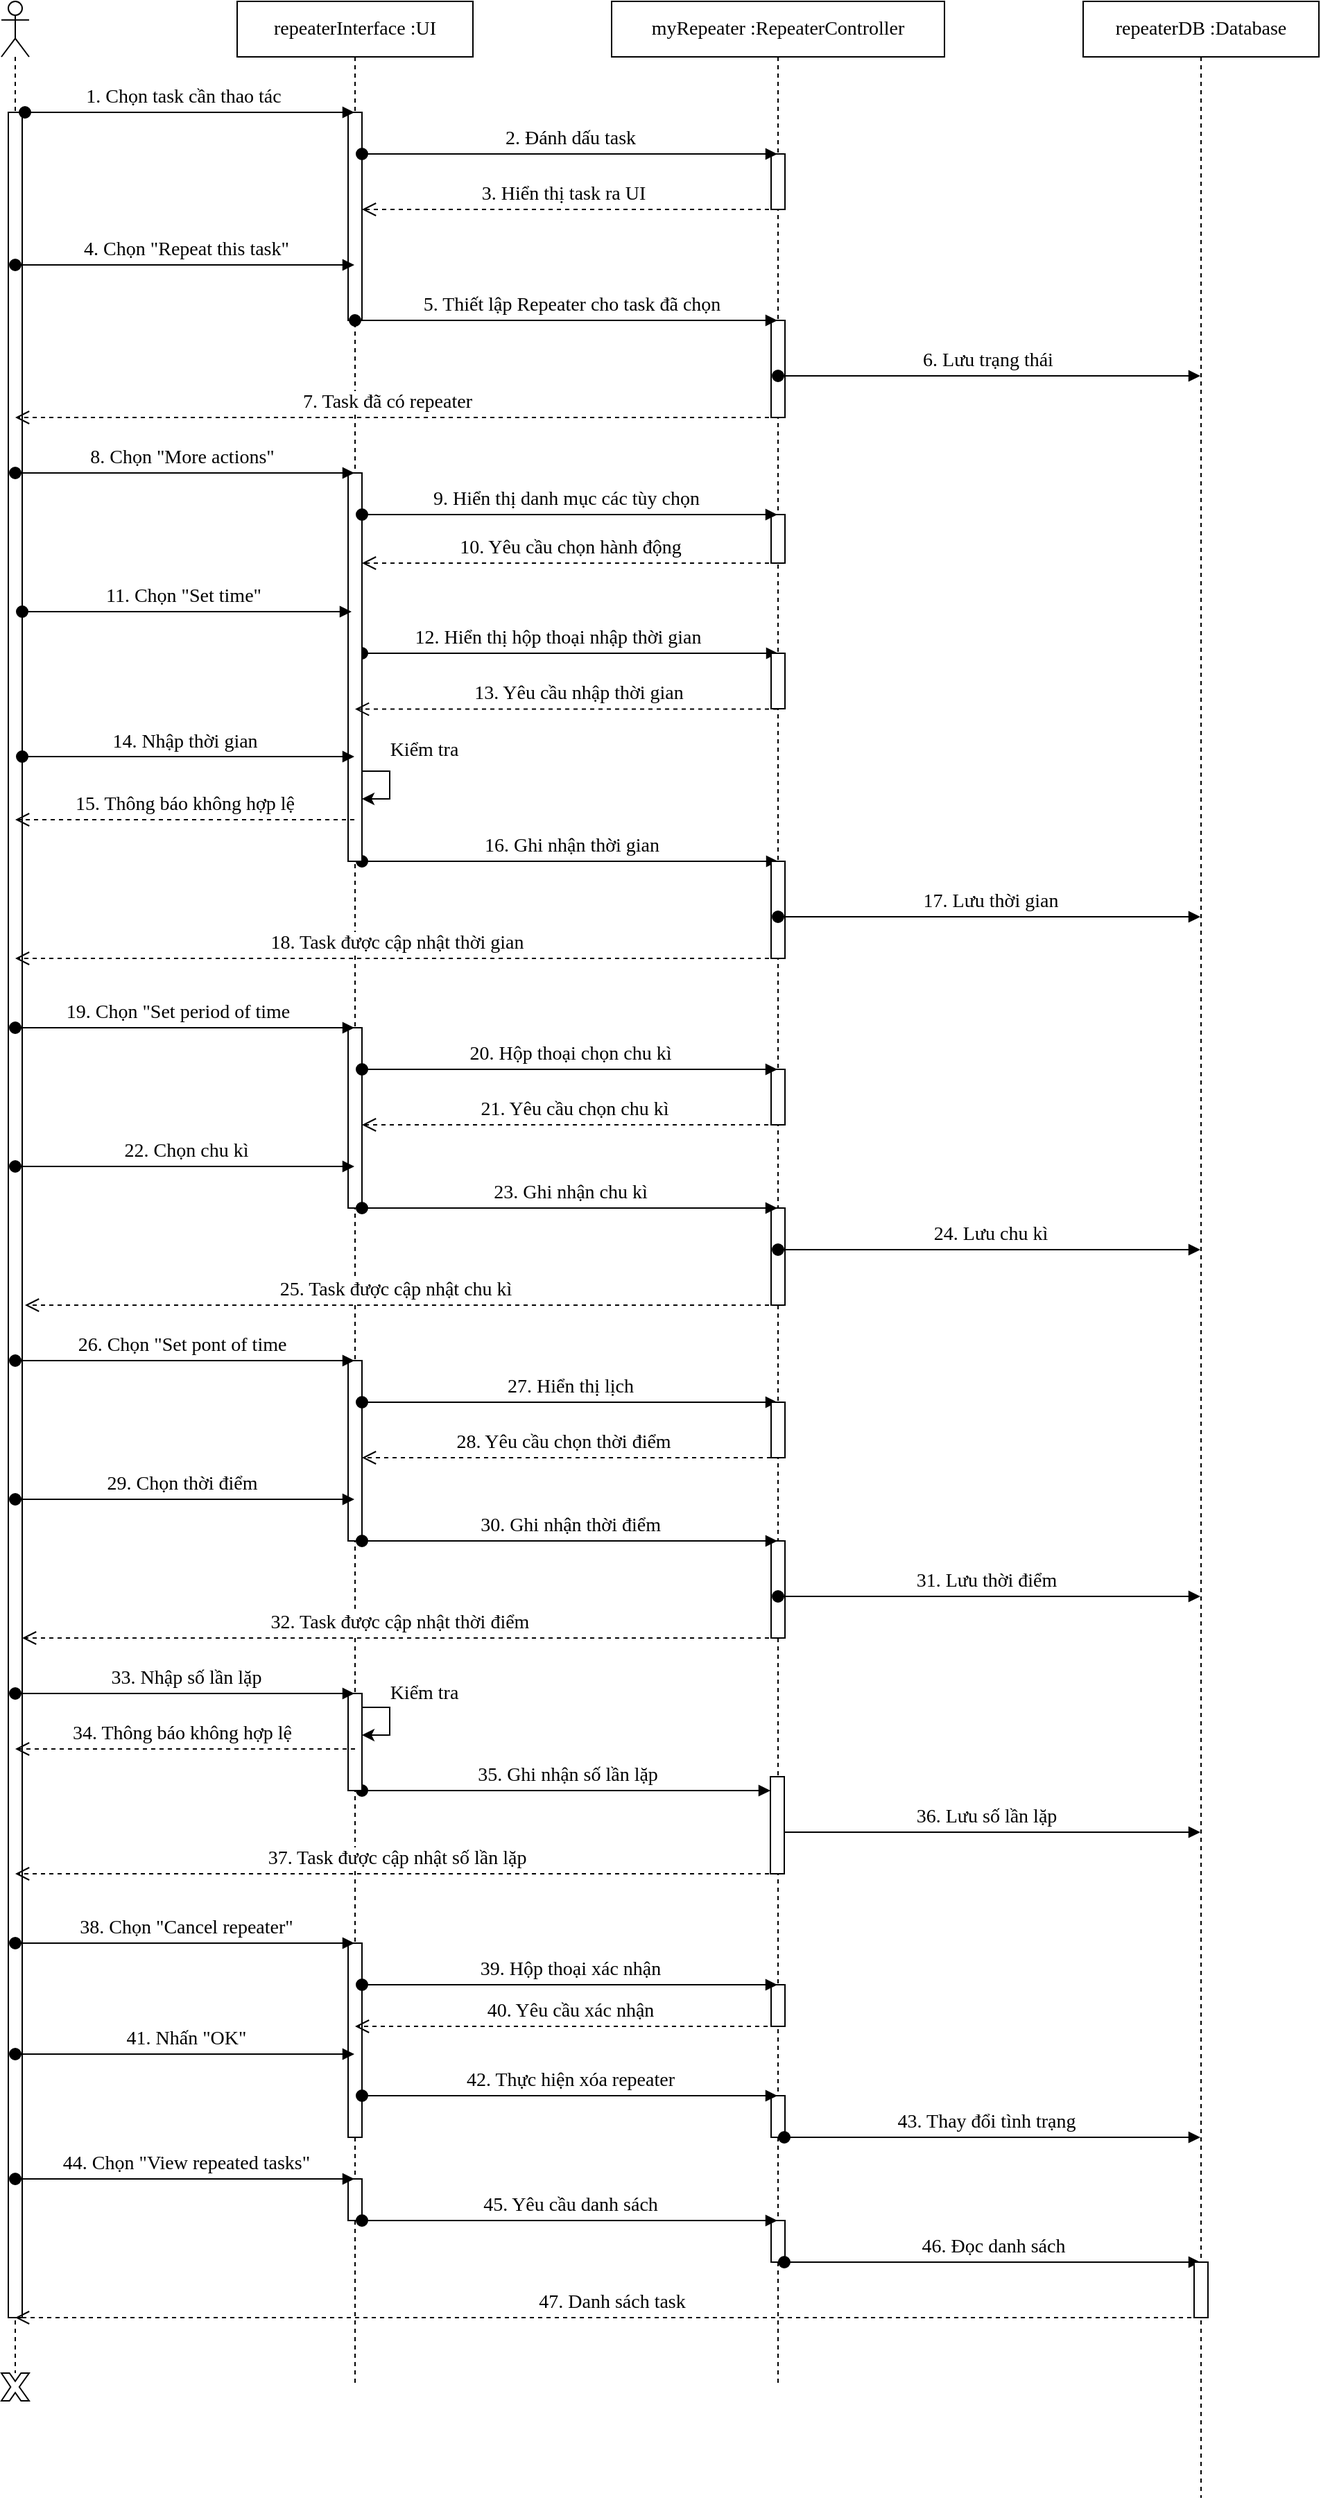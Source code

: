 <mxfile version="13.9.7" type="device"><diagram id="90Go2SvkJW1tfl14_TWm" name="Page-1"><mxGraphModel dx="868" dy="402" grid="1" gridSize="10" guides="1" tooltips="1" connect="1" arrows="1" fold="1" page="1" pageScale="1" pageWidth="3300" pageHeight="2339" math="0" shadow="0"><root><mxCell id="0"/><mxCell id="1" parent="0"/><mxCell id="Fg_BegiCN_hbgtRIJ_BD-4" value="repeaterInterface :UI" style="shape=umlLifeline;perimeter=lifelinePerimeter;whiteSpace=wrap;html=1;container=1;collapsible=0;recursiveResize=0;outlineConnect=0;fontFamily=Verdana;fontSize=14;" parent="1" vertex="1"><mxGeometry x="200" y="40" width="170" height="1720" as="geometry"/></mxCell><mxCell id="ULUV-44E_e1l9427GT-G-5" value="" style="html=1;points=[];perimeter=orthogonalPerimeter;fontFamily=Verdana;fontSize=14;" parent="Fg_BegiCN_hbgtRIJ_BD-4" vertex="1"><mxGeometry x="80" y="80" width="10" height="150" as="geometry"/></mxCell><mxCell id="ULUV-44E_e1l9427GT-G-15" value="" style="html=1;points=[];perimeter=orthogonalPerimeter;fontFamily=Verdana;fontSize=14;" parent="Fg_BegiCN_hbgtRIJ_BD-4" vertex="1"><mxGeometry x="80" y="540" width="10" height="50" as="geometry"/></mxCell><mxCell id="ULUV-44E_e1l9427GT-G-42" value="" style="html=1;points=[];perimeter=orthogonalPerimeter;fontFamily=Verdana;fontSize=14;" parent="Fg_BegiCN_hbgtRIJ_BD-4" vertex="1"><mxGeometry x="80" y="740" width="10" height="130" as="geometry"/></mxCell><mxCell id="ULUV-44E_e1l9427GT-G-37" value="21. Yêu cầu chọn chu kì" style="html=1;verticalAlign=bottom;endArrow=open;dashed=1;endSize=8;fontFamily=Verdana;fontSize=14;" parent="Fg_BegiCN_hbgtRIJ_BD-4" edge="1"><mxGeometry relative="1" as="geometry"><mxPoint x="395" y="810" as="sourcePoint"/><mxPoint x="90" y="810" as="targetPoint"/></mxGeometry></mxCell><mxCell id="ULUV-44E_e1l9427GT-G-56" value="" style="html=1;points=[];perimeter=orthogonalPerimeter;fontFamily=Verdana;fontSize=14;" parent="Fg_BegiCN_hbgtRIJ_BD-4" vertex="1"><mxGeometry x="80" y="980" width="10" height="130" as="geometry"/></mxCell><mxCell id="ULUV-44E_e1l9427GT-G-10" value="12. Hiển thị hộp thoại nhập thời gian" style="html=1;verticalAlign=bottom;startArrow=oval;startFill=1;endArrow=block;startSize=8;fontFamily=Verdana;fontSize=14;entryX=0.5;entryY=0;entryDx=0;entryDy=0;entryPerimeter=0;" parent="Fg_BegiCN_hbgtRIJ_BD-4" target="ULUV-44E_e1l9427GT-G-27" edge="1"><mxGeometry x="-0.065" width="60" relative="1" as="geometry"><mxPoint x="90" y="470" as="sourcePoint"/><mxPoint x="379.5" y="470" as="targetPoint"/><mxPoint as="offset"/></mxGeometry></mxCell><mxCell id="ULUV-44E_e1l9427GT-G-29" value="16. Ghi nhận thời gian" style="html=1;verticalAlign=bottom;startArrow=oval;startFill=1;endArrow=block;startSize=8;fontFamily=Verdana;fontSize=14;entryX=0.5;entryY=0;entryDx=0;entryDy=0;entryPerimeter=0;" parent="Fg_BegiCN_hbgtRIJ_BD-4" target="ULUV-44E_e1l9427GT-G-31" edge="1"><mxGeometry x="0.002" width="60" relative="1" as="geometry"><mxPoint x="90" y="620" as="sourcePoint"/><mxPoint x="379.5" y="620" as="targetPoint"/><mxPoint as="offset"/></mxGeometry></mxCell><mxCell id="ULUV-44E_e1l9427GT-G-46" value="27. Hiển thị lịch" style="html=1;verticalAlign=bottom;startArrow=oval;startFill=1;endArrow=block;startSize=8;fontFamily=Verdana;fontSize=14;" parent="Fg_BegiCN_hbgtRIJ_BD-4" edge="1"><mxGeometry x="0.002" width="60" relative="1" as="geometry"><mxPoint x="90" y="1010" as="sourcePoint"/><mxPoint x="389.5" y="1010" as="targetPoint"/><mxPoint as="offset"/></mxGeometry></mxCell><mxCell id="ULUV-44E_e1l9427GT-G-64" value="35. Ghi nhận số lần lặp" style="html=1;verticalAlign=bottom;startArrow=oval;startFill=1;endArrow=block;startSize=8;fontFamily=Verdana;fontSize=14;" parent="Fg_BegiCN_hbgtRIJ_BD-4" edge="1"><mxGeometry x="0.002" width="60" relative="1" as="geometry"><mxPoint x="90" y="1290" as="sourcePoint"/><mxPoint x="384.5" y="1290" as="targetPoint"/><mxPoint as="offset"/></mxGeometry></mxCell><mxCell id="ULUV-44E_e1l9427GT-G-83" value="" style="html=1;points=[];perimeter=orthogonalPerimeter;fontFamily=Verdana;fontSize=14;" parent="Fg_BegiCN_hbgtRIJ_BD-4" vertex="1"><mxGeometry x="80" y="1220" width="10" height="40" as="geometry"/></mxCell><mxCell id="ULUV-44E_e1l9427GT-G-87" style="edgeStyle=orthogonalEdgeStyle;rounded=0;orthogonalLoop=1;jettySize=auto;html=1;fontFamily=Verdana;fontSize=14;" parent="Fg_BegiCN_hbgtRIJ_BD-4" source="ULUV-44E_e1l9427GT-G-83" target="ULUV-44E_e1l9427GT-G-83" edge="1"><mxGeometry relative="1" as="geometry"/></mxCell><mxCell id="ULUV-44E_e1l9427GT-G-89" style="edgeStyle=orthogonalEdgeStyle;rounded=0;orthogonalLoop=1;jettySize=auto;html=1;fontFamily=Verdana;fontSize=14;" parent="Fg_BegiCN_hbgtRIJ_BD-4" source="ULUV-44E_e1l9427GT-G-15" target="ULUV-44E_e1l9427GT-G-15" edge="1"><mxGeometry relative="1" as="geometry"/></mxCell><mxCell id="ULUV-44E_e1l9427GT-G-90" value="" style="html=1;points=[];perimeter=orthogonalPerimeter;fontFamily=Verdana;fontSize=14;" parent="Fg_BegiCN_hbgtRIJ_BD-4" vertex="1"><mxGeometry x="80" y="340" width="10" height="280" as="geometry"/></mxCell><mxCell id="ULUV-44E_e1l9427GT-G-92" value="" style="html=1;points=[];perimeter=orthogonalPerimeter;fontFamily=Verdana;fontSize=14;" parent="Fg_BegiCN_hbgtRIJ_BD-4" vertex="1"><mxGeometry x="80" y="1220" width="10" height="70" as="geometry"/></mxCell><mxCell id="ULUV-44E_e1l9427GT-G-105" value="" style="html=1;points=[];perimeter=orthogonalPerimeter;fontFamily=Verdana;fontSize=14;" parent="Fg_BegiCN_hbgtRIJ_BD-4" vertex="1"><mxGeometry x="80" y="1400" width="10" height="140" as="geometry"/></mxCell><mxCell id="ULUV-44E_e1l9427GT-G-106" value="" style="html=1;points=[];perimeter=orthogonalPerimeter;fontFamily=Verdana;fontSize=14;" parent="Fg_BegiCN_hbgtRIJ_BD-4" vertex="1"><mxGeometry x="80" y="1570" width="10" height="30" as="geometry"/></mxCell><mxCell id="Fg_BegiCN_hbgtRIJ_BD-6" value="" style="shape=umlLifeline;participant=umlActor;perimeter=lifelinePerimeter;whiteSpace=wrap;html=1;container=1;collapsible=0;recursiveResize=0;verticalAlign=top;spacingTop=36;outlineConnect=0;fontFamily=Verdana;fontSize=14;" parent="1" vertex="1"><mxGeometry x="30" y="40" width="20" height="1710" as="geometry"/></mxCell><mxCell id="GTQOO8C2tNFakY9aeA57-15" value="" style="html=1;points=[];perimeter=orthogonalPerimeter;fontFamily=Verdana;fontSize=14;" parent="Fg_BegiCN_hbgtRIJ_BD-6" vertex="1"><mxGeometry x="5" y="80" width="10" height="1590" as="geometry"/></mxCell><mxCell id="ULUV-44E_e1l9427GT-G-9" value="11. Chọn &quot;Set time&quot;" style="html=1;verticalAlign=bottom;startArrow=oval;startFill=1;endArrow=block;startSize=8;fontFamily=Verdana;fontSize=14;" parent="Fg_BegiCN_hbgtRIJ_BD-6" edge="1"><mxGeometry x="-0.022" width="60" relative="1" as="geometry"><mxPoint x="15" y="440" as="sourcePoint"/><mxPoint x="252.5" y="440" as="targetPoint"/><mxPoint as="offset"/></mxGeometry></mxCell><mxCell id="ULUV-44E_e1l9427GT-G-112" value="" style="verticalLabelPosition=bottom;verticalAlign=top;html=1;shape=mxgraph.basic.x;fontFamily=Verdana;fontSize=14;" parent="Fg_BegiCN_hbgtRIJ_BD-6" vertex="1"><mxGeometry y="1710" width="20" height="20" as="geometry"/></mxCell><mxCell id="Fg_BegiCN_hbgtRIJ_BD-7" value="myRepeater :RepeaterController" style="shape=umlLifeline;perimeter=lifelinePerimeter;whiteSpace=wrap;html=1;container=1;collapsible=0;recursiveResize=0;outlineConnect=0;fontFamily=Verdana;fontSize=14;" parent="1" vertex="1"><mxGeometry x="470" y="40" width="240" height="1720" as="geometry"/></mxCell><mxCell id="GTQOO8C2tNFakY9aeA57-9" value="" style="html=1;points=[];perimeter=orthogonalPerimeter;fontFamily=Verdana;fontSize=14;" parent="Fg_BegiCN_hbgtRIJ_BD-7" vertex="1"><mxGeometry x="115" y="110" width="10" height="40" as="geometry"/></mxCell><mxCell id="GTQOO8C2tNFakY9aeA57-19" value="" style="html=1;points=[];perimeter=orthogonalPerimeter;fontFamily=Verdana;fontSize=14;" parent="Fg_BegiCN_hbgtRIJ_BD-7" vertex="1"><mxGeometry x="115" y="230" width="10" height="70" as="geometry"/></mxCell><mxCell id="ULUV-44E_e1l9427GT-G-24" value="" style="html=1;points=[];perimeter=orthogonalPerimeter;fontFamily=Verdana;fontSize=14;" parent="Fg_BegiCN_hbgtRIJ_BD-7" vertex="1"><mxGeometry x="115" y="370" width="10" height="35" as="geometry"/></mxCell><mxCell id="ULUV-44E_e1l9427GT-G-27" value="" style="html=1;points=[];perimeter=orthogonalPerimeter;fontFamily=Verdana;fontSize=14;" parent="Fg_BegiCN_hbgtRIJ_BD-7" vertex="1"><mxGeometry x="115" y="470" width="10" height="40" as="geometry"/></mxCell><mxCell id="ULUV-44E_e1l9427GT-G-31" value="" style="html=1;points=[];perimeter=orthogonalPerimeter;fontFamily=Verdana;fontSize=14;" parent="Fg_BegiCN_hbgtRIJ_BD-7" vertex="1"><mxGeometry x="115" y="620" width="10" height="70" as="geometry"/></mxCell><mxCell id="ULUV-44E_e1l9427GT-G-43" value="" style="html=1;points=[];perimeter=orthogonalPerimeter;fontFamily=Verdana;fontSize=14;" parent="Fg_BegiCN_hbgtRIJ_BD-7" vertex="1"><mxGeometry x="115" y="770" width="10" height="40" as="geometry"/></mxCell><mxCell id="ULUV-44E_e1l9427GT-G-44" value="" style="html=1;points=[];perimeter=orthogonalPerimeter;fontFamily=Verdana;fontSize=14;" parent="Fg_BegiCN_hbgtRIJ_BD-7" vertex="1"><mxGeometry x="115" y="870" width="10" height="70" as="geometry"/></mxCell><mxCell id="ULUV-44E_e1l9427GT-G-60" value="" style="html=1;points=[];perimeter=orthogonalPerimeter;fontFamily=Verdana;fontSize=14;" parent="Fg_BegiCN_hbgtRIJ_BD-7" vertex="1"><mxGeometry x="115" y="1110" width="10" height="70" as="geometry"/></mxCell><mxCell id="ULUV-44E_e1l9427GT-G-58" value="" style="html=1;points=[];perimeter=orthogonalPerimeter;fontFamily=Verdana;fontSize=14;" parent="Fg_BegiCN_hbgtRIJ_BD-7" vertex="1"><mxGeometry x="115" y="1010" width="10" height="40" as="geometry"/></mxCell><mxCell id="ULUV-44E_e1l9427GT-G-107" value="" style="html=1;points=[];perimeter=orthogonalPerimeter;fontFamily=Verdana;fontSize=14;" parent="Fg_BegiCN_hbgtRIJ_BD-7" vertex="1"><mxGeometry x="115" y="1430" width="10" height="30" as="geometry"/></mxCell><mxCell id="ULUV-44E_e1l9427GT-G-109" value="" style="html=1;points=[];perimeter=orthogonalPerimeter;fontFamily=Verdana;fontSize=14;" parent="Fg_BegiCN_hbgtRIJ_BD-7" vertex="1"><mxGeometry x="115" y="1510" width="10" height="30" as="geometry"/></mxCell><mxCell id="ULUV-44E_e1l9427GT-G-110" value="" style="html=1;points=[];perimeter=orthogonalPerimeter;fontFamily=Verdana;fontSize=14;" parent="Fg_BegiCN_hbgtRIJ_BD-7" vertex="1"><mxGeometry x="115" y="1600" width="10" height="30" as="geometry"/></mxCell><mxCell id="GTQOO8C2tNFakY9aeA57-1" value="repeaterDB :Database" style="shape=umlLifeline;perimeter=lifelinePerimeter;whiteSpace=wrap;html=1;container=1;collapsible=0;recursiveResize=0;outlineConnect=0;fontFamily=Verdana;fontSize=14;align=center;" parent="1" vertex="1"><mxGeometry x="810" y="40" width="170" height="1800" as="geometry"/></mxCell><mxCell id="GTQOO8C2tNFakY9aeA57-2" value="1. Chọn task cần thao tác" style="html=1;verticalAlign=bottom;startArrow=oval;startFill=1;endArrow=block;startSize=8;fontFamily=Verdana;fontSize=14;exitX=1.2;exitY=0;exitDx=0;exitDy=0;exitPerimeter=0;" parent="1" source="GTQOO8C2tNFakY9aeA57-15" target="Fg_BegiCN_hbgtRIJ_BD-4" edge="1"><mxGeometry x="-0.045" width="60" relative="1" as="geometry"><mxPoint x="50" y="120" as="sourcePoint"/><mxPoint x="244" y="119" as="targetPoint"/><mxPoint as="offset"/></mxGeometry></mxCell><mxCell id="GTQOO8C2tNFakY9aeA57-18" value="5. Thiết lập Repeater cho task đã chọn" style="html=1;verticalAlign=bottom;startArrow=oval;startFill=1;endArrow=block;startSize=8;fontFamily=Verdana;fontSize=14;" parent="1" source="Fg_BegiCN_hbgtRIJ_BD-4" target="Fg_BegiCN_hbgtRIJ_BD-7" edge="1"><mxGeometry x="0.02" width="60" relative="1" as="geometry"><mxPoint x="250" y="350" as="sourcePoint"/><mxPoint x="449.5" y="350" as="targetPoint"/><mxPoint as="offset"/><Array as="points"><mxPoint x="370" y="270"/></Array></mxGeometry></mxCell><mxCell id="GTQOO8C2tNFakY9aeA57-20" value="6. Lưu trạng thái" style="html=1;verticalAlign=bottom;startArrow=oval;startFill=1;endArrow=block;startSize=8;fontFamily=Verdana;fontSize=14;" parent="1" source="Fg_BegiCN_hbgtRIJ_BD-7" target="GTQOO8C2tNFakY9aeA57-1" edge="1"><mxGeometry x="-0.015" width="60" relative="1" as="geometry"><mxPoint x="550" y="390" as="sourcePoint"/><mxPoint x="590" y="390" as="targetPoint"/><mxPoint x="1" as="offset"/><Array as="points"><mxPoint x="660" y="310"/></Array></mxGeometry></mxCell><mxCell id="GTQOO8C2tNFakY9aeA57-13" value="3. Hiển thị task ra UI" style="html=1;verticalAlign=bottom;endArrow=open;dashed=1;endSize=8;fontFamily=Verdana;fontSize=14;" parent="1" source="Fg_BegiCN_hbgtRIJ_BD-7" edge="1"><mxGeometry x="0.036" relative="1" as="geometry"><mxPoint x="505" y="270" as="sourcePoint"/><mxPoint x="290" y="190" as="targetPoint"/><mxPoint as="offset"/><Array as="points"><mxPoint x="380" y="190"/></Array></mxGeometry></mxCell><mxCell id="GTQOO8C2tNFakY9aeA57-16" value="4. Chọn &quot;Repeat this task&quot;" style="html=1;verticalAlign=bottom;startArrow=oval;startFill=1;endArrow=block;startSize=8;fontFamily=Verdana;fontSize=14;" parent="1" source="Fg_BegiCN_hbgtRIJ_BD-6" target="Fg_BegiCN_hbgtRIJ_BD-4" edge="1"><mxGeometry width="60" relative="1" as="geometry"><mxPoint x="45" y="310" as="sourcePoint"/><mxPoint x="105" y="310" as="targetPoint"/><mxPoint as="offset"/><Array as="points"><mxPoint x="170" y="230"/></Array></mxGeometry></mxCell><mxCell id="ULUV-44E_e1l9427GT-G-2" value="2. Đánh dấu task" style="html=1;verticalAlign=bottom;startArrow=oval;startFill=1;endArrow=block;startSize=8;fontFamily=Verdana;fontSize=14;" parent="1" target="Fg_BegiCN_hbgtRIJ_BD-7" edge="1"><mxGeometry x="0.002" width="60" relative="1" as="geometry"><mxPoint x="290" y="150" as="sourcePoint"/><mxPoint x="310" y="150" as="targetPoint"/><mxPoint as="offset"/></mxGeometry></mxCell><mxCell id="ULUV-44E_e1l9427GT-G-4" value="7. Task đã có repeater" style="html=1;verticalAlign=bottom;endArrow=open;dashed=1;endSize=8;fontFamily=Verdana;fontSize=14;" parent="1" source="Fg_BegiCN_hbgtRIJ_BD-7" edge="1"><mxGeometry x="0.026" relative="1" as="geometry"><mxPoint x="240" y="340" as="sourcePoint"/><mxPoint x="40" y="340" as="targetPoint"/><mxPoint as="offset"/></mxGeometry></mxCell><mxCell id="ULUV-44E_e1l9427GT-G-6" value="8. Chọn &quot;More actions&quot;" style="html=1;verticalAlign=bottom;startArrow=oval;startFill=1;endArrow=block;startSize=8;fontFamily=Verdana;fontSize=14;" parent="1" source="Fg_BegiCN_hbgtRIJ_BD-6" edge="1"><mxGeometry x="-0.022" width="60" relative="1" as="geometry"><mxPoint x="80" y="380" as="sourcePoint"/><mxPoint x="284.5" y="380" as="targetPoint"/><mxPoint as="offset"/></mxGeometry></mxCell><mxCell id="ULUV-44E_e1l9427GT-G-7" value="9. Hiển thị danh mục các tùy chọn" style="html=1;verticalAlign=bottom;startArrow=oval;startFill=1;endArrow=block;startSize=8;fontFamily=Verdana;fontSize=14;" parent="1" target="Fg_BegiCN_hbgtRIJ_BD-7" edge="1"><mxGeometry x="-0.022" width="60" relative="1" as="geometry"><mxPoint x="290" y="410" as="sourcePoint"/><mxPoint x="454.5" y="410" as="targetPoint"/><mxPoint as="offset"/></mxGeometry></mxCell><mxCell id="ULUV-44E_e1l9427GT-G-12" value="14. Nhập thời gian" style="html=1;verticalAlign=bottom;startArrow=oval;startFill=1;endArrow=block;startSize=8;fontFamily=Verdana;fontSize=14;" parent="1" source="GTQOO8C2tNFakY9aeA57-15" edge="1"><mxGeometry x="-0.022" width="60" relative="1" as="geometry"><mxPoint x="80" y="584.5" as="sourcePoint"/><mxPoint x="284.5" y="584.5" as="targetPoint"/><mxPoint as="offset"/></mxGeometry></mxCell><mxCell id="ULUV-44E_e1l9427GT-G-11" value="13. Yêu cầu nhập thời gian" style="html=1;verticalAlign=bottom;endArrow=open;dashed=1;endSize=8;fontFamily=Verdana;fontSize=14;" parent="1" source="Fg_BegiCN_hbgtRIJ_BD-7" target="Fg_BegiCN_hbgtRIJ_BD-4" edge="1"><mxGeometry x="0.329" y="-60" relative="1" as="geometry"><mxPoint x="545.5" y="550" as="sourcePoint"/><mxPoint x="260" y="550" as="targetPoint"/><mxPoint x="59" y="60" as="offset"/><Array as="points"><mxPoint x="370.5" y="550.31"/></Array></mxGeometry></mxCell><mxCell id="ULUV-44E_e1l9427GT-G-23" value="Kiểm tra" style="text;html=1;strokeColor=none;fillColor=none;align=center;verticalAlign=middle;whiteSpace=wrap;rounded=0;fontFamily=Verdana;fontSize=14;" parent="1" vertex="1"><mxGeometry x="300" y="570" width="70" height="20" as="geometry"/></mxCell><mxCell id="ULUV-44E_e1l9427GT-G-26" value="10. Yêu cầu chọn hành động" style="html=1;verticalAlign=bottom;endArrow=open;dashed=1;endSize=8;fontFamily=Verdana;fontSize=14;" parent="1" source="Fg_BegiCN_hbgtRIJ_BD-7" edge="1"><mxGeometry x="0.199" y="-31" relative="1" as="geometry"><mxPoint x="548.5" y="444.95" as="sourcePoint"/><mxPoint x="290" y="445" as="targetPoint"/><mxPoint x="30" y="31" as="offset"/><Array as="points"><mxPoint x="369.5" y="444.95"/></Array></mxGeometry></mxCell><mxCell id="ULUV-44E_e1l9427GT-G-28" value="15. Thông báo không hợp lệ" style="html=1;verticalAlign=bottom;endArrow=open;dashed=1;endSize=8;fontFamily=Verdana;fontSize=14;" parent="1" source="Fg_BegiCN_hbgtRIJ_BD-4" edge="1"><mxGeometry relative="1" as="geometry"><mxPoint x="240" y="630" as="sourcePoint"/><mxPoint x="40" y="630" as="targetPoint"/><mxPoint as="offset"/></mxGeometry></mxCell><mxCell id="ULUV-44E_e1l9427GT-G-30" value="17. Lưu thời gian" style="html=1;verticalAlign=bottom;startArrow=oval;startFill=1;endArrow=block;startSize=8;fontFamily=Verdana;fontSize=14;" parent="1" target="GTQOO8C2tNFakY9aeA57-1" edge="1"><mxGeometry width="60" relative="1" as="geometry"><mxPoint x="590" y="700" as="sourcePoint"/><mxPoint x="610" y="700" as="targetPoint"/></mxGeometry></mxCell><mxCell id="ULUV-44E_e1l9427GT-G-33" value="18. Task được cập nhật thời gian" style="html=1;verticalAlign=bottom;endArrow=open;dashed=1;endSize=8;fontFamily=Verdana;fontSize=14;" parent="1" source="Fg_BegiCN_hbgtRIJ_BD-7" edge="1"><mxGeometry relative="1" as="geometry"><mxPoint x="240" y="730" as="sourcePoint"/><mxPoint x="40" y="730" as="targetPoint"/><mxPoint as="offset"/></mxGeometry></mxCell><mxCell id="ULUV-44E_e1l9427GT-G-35" value="19. Chọn &quot;Set period of time" style="html=1;verticalAlign=bottom;startArrow=oval;startFill=1;endArrow=block;startSize=8;fontFamily=Verdana;fontSize=14;" parent="1" target="Fg_BegiCN_hbgtRIJ_BD-4" edge="1"><mxGeometry x="-0.048" width="60" relative="1" as="geometry"><mxPoint x="40" y="780" as="sourcePoint"/><mxPoint x="100" y="800" as="targetPoint"/><mxPoint as="offset"/></mxGeometry></mxCell><mxCell id="ULUV-44E_e1l9427GT-G-36" value="20. Hộp thoại chọn chu kì" style="html=1;verticalAlign=bottom;startArrow=oval;startFill=1;endArrow=block;startSize=8;fontFamily=Verdana;fontSize=14;" parent="1" target="Fg_BegiCN_hbgtRIJ_BD-7" edge="1"><mxGeometry x="0.002" width="60" relative="1" as="geometry"><mxPoint x="290" y="810" as="sourcePoint"/><mxPoint x="310" y="810" as="targetPoint"/><mxPoint as="offset"/></mxGeometry></mxCell><mxCell id="ULUV-44E_e1l9427GT-G-38" value="22. Chọn chu kì" style="html=1;verticalAlign=bottom;startArrow=oval;startFill=1;endArrow=block;startSize=8;fontFamily=Verdana;fontSize=14;" parent="1" target="Fg_BegiCN_hbgtRIJ_BD-4" edge="1"><mxGeometry width="60" relative="1" as="geometry"><mxPoint x="40" y="880" as="sourcePoint"/><mxPoint x="100" y="880" as="targetPoint"/><mxPoint as="offset"/></mxGeometry></mxCell><mxCell id="ULUV-44E_e1l9427GT-G-39" value="23. Ghi nhận chu kì" style="html=1;verticalAlign=bottom;startArrow=oval;startFill=1;endArrow=block;startSize=8;fontFamily=Verdana;fontSize=14;" parent="1" target="Fg_BegiCN_hbgtRIJ_BD-7" edge="1"><mxGeometry width="60" relative="1" as="geometry"><mxPoint x="290" y="910" as="sourcePoint"/><mxPoint x="310" y="910" as="targetPoint"/></mxGeometry></mxCell><mxCell id="ULUV-44E_e1l9427GT-G-40" value="24. Lưu chu kì" style="html=1;verticalAlign=bottom;startArrow=oval;startFill=1;endArrow=block;startSize=8;fontFamily=Verdana;fontSize=14;" parent="1" target="GTQOO8C2tNFakY9aeA57-1" edge="1"><mxGeometry width="60" relative="1" as="geometry"><mxPoint x="590" y="940" as="sourcePoint"/><mxPoint x="610" y="940" as="targetPoint"/><mxPoint as="offset"/></mxGeometry></mxCell><mxCell id="ULUV-44E_e1l9427GT-G-41" value="25. Task được cập nhật chu kì" style="html=1;verticalAlign=bottom;endArrow=open;dashed=1;endSize=8;fontFamily=Verdana;fontSize=14;" parent="1" source="Fg_BegiCN_hbgtRIJ_BD-7" edge="1"><mxGeometry x="0.016" relative="1" as="geometry"><mxPoint x="240" y="980" as="sourcePoint"/><mxPoint x="47" y="980" as="targetPoint"/><mxPoint as="offset"/></mxGeometry></mxCell><mxCell id="ULUV-44E_e1l9427GT-G-45" value="26. Chọn &quot;Set pont of time" style="html=1;verticalAlign=bottom;startArrow=oval;startFill=1;endArrow=block;startSize=8;fontFamily=Verdana;fontSize=14;" parent="1" source="Fg_BegiCN_hbgtRIJ_BD-6" edge="1"><mxGeometry x="-0.022" width="60" relative="1" as="geometry"><mxPoint x="80" y="1020" as="sourcePoint"/><mxPoint x="284.5" y="1020" as="targetPoint"/><mxPoint as="offset"/></mxGeometry></mxCell><mxCell id="ULUV-44E_e1l9427GT-G-47" value="28. Yêu cầu chọn thời điểm" style="html=1;verticalAlign=bottom;endArrow=open;dashed=1;endSize=8;fontFamily=Verdana;fontSize=14;" parent="1" source="ULUV-44E_e1l9427GT-G-58" edge="1"><mxGeometry x="0.018" relative="1" as="geometry"><mxPoint x="535.5" y="1090" as="sourcePoint"/><mxPoint x="290" y="1090" as="targetPoint"/><mxPoint as="offset"/></mxGeometry></mxCell><mxCell id="ULUV-44E_e1l9427GT-G-49" value="29. Chọn thời điểm" style="html=1;verticalAlign=bottom;startArrow=oval;startFill=1;endArrow=block;startSize=8;fontFamily=Verdana;fontSize=14;" parent="1" source="Fg_BegiCN_hbgtRIJ_BD-6" edge="1"><mxGeometry x="-0.022" width="60" relative="1" as="geometry"><mxPoint x="80" y="1120" as="sourcePoint"/><mxPoint x="284.5" y="1120" as="targetPoint"/><mxPoint as="offset"/></mxGeometry></mxCell><mxCell id="ULUV-44E_e1l9427GT-G-53" value="30. Ghi nhận thời điểm" style="html=1;verticalAlign=bottom;startArrow=oval;startFill=1;endArrow=block;startSize=8;fontFamily=Verdana;fontSize=14;" parent="1" edge="1"><mxGeometry x="0.002" width="60" relative="1" as="geometry"><mxPoint x="290" y="1150" as="sourcePoint"/><mxPoint x="589.5" y="1150" as="targetPoint"/><mxPoint as="offset"/></mxGeometry></mxCell><mxCell id="ULUV-44E_e1l9427GT-G-54" value="31. Lưu thời điểm" style="html=1;verticalAlign=bottom;startArrow=oval;startFill=1;endArrow=block;startSize=8;fontFamily=Verdana;fontSize=14;" parent="1" target="GTQOO8C2tNFakY9aeA57-1" edge="1"><mxGeometry x="-0.017" width="60" relative="1" as="geometry"><mxPoint x="590" y="1190" as="sourcePoint"/><mxPoint x="814.5" y="1190" as="targetPoint"/><mxPoint as="offset"/></mxGeometry></mxCell><mxCell id="ULUV-44E_e1l9427GT-G-55" value="32. Task được cập nhật thời điểm" style="html=1;verticalAlign=bottom;endArrow=open;dashed=1;endSize=8;fontFamily=Verdana;fontSize=14;" parent="1" source="Fg_BegiCN_hbgtRIJ_BD-7" target="GTQOO8C2tNFakY9aeA57-15" edge="1"><mxGeometry relative="1" as="geometry"><mxPoint x="240" y="1220" as="sourcePoint"/><mxPoint x="160" y="1220" as="targetPoint"/><Array as="points"><mxPoint x="140" y="1220"/></Array></mxGeometry></mxCell><mxCell id="ULUV-44E_e1l9427GT-G-61" value="33. Nhập số lần lặp" style="html=1;verticalAlign=bottom;startArrow=oval;startFill=1;endArrow=block;startSize=8;fontFamily=Verdana;fontSize=14;" parent="1" target="Fg_BegiCN_hbgtRIJ_BD-4" edge="1"><mxGeometry width="60" relative="1" as="geometry"><mxPoint x="40" y="1260" as="sourcePoint"/><mxPoint x="100" y="1260" as="targetPoint"/><mxPoint as="offset"/></mxGeometry></mxCell><mxCell id="ULUV-44E_e1l9427GT-G-63" value="34. Thông báo không hợp lệ" style="html=1;verticalAlign=bottom;endArrow=open;dashed=1;endSize=8;fontFamily=Verdana;fontSize=14;" parent="1" edge="1"><mxGeometry x="0.02" relative="1" as="geometry"><mxPoint x="285" y="1300" as="sourcePoint"/><mxPoint x="40" y="1300" as="targetPoint"/><Array as="points"/><mxPoint as="offset"/></mxGeometry></mxCell><mxCell id="ULUV-44E_e1l9427GT-G-66" value="36. Lưu số lần lặp" style="html=1;verticalAlign=bottom;startArrow=oval;startFill=1;endArrow=block;startSize=8;fontFamily=Verdana;fontSize=14;" parent="1" edge="1"><mxGeometry x="-0.017" width="60" relative="1" as="geometry"><mxPoint x="590" y="1360" as="sourcePoint"/><mxPoint x="894.5" y="1360" as="targetPoint"/><mxPoint as="offset"/></mxGeometry></mxCell><mxCell id="ULUV-44E_e1l9427GT-G-67" value="37. Task được cập nhật số lần lặp" style="html=1;verticalAlign=bottom;endArrow=open;dashed=1;endSize=8;fontFamily=Verdana;fontSize=14;" parent="1" edge="1" source="Fg_BegiCN_hbgtRIJ_BD-7"><mxGeometry relative="1" as="geometry"><mxPoint x="279.5" y="1390" as="sourcePoint"/><mxPoint x="40" y="1390" as="targetPoint"/><Array as="points"><mxPoint x="135" y="1390"/></Array></mxGeometry></mxCell><mxCell id="ULUV-44E_e1l9427GT-G-70" value="" style="html=1;points=[];perimeter=orthogonalPerimeter;" parent="1" vertex="1"><mxGeometry x="584.5" y="1320" width="10" height="70" as="geometry"/></mxCell><mxCell id="ULUV-44E_e1l9427GT-G-91" value="Kiểm tra" style="text;html=1;strokeColor=none;fillColor=none;align=center;verticalAlign=middle;whiteSpace=wrap;rounded=0;fontFamily=Verdana;fontSize=14;" parent="1" vertex="1"><mxGeometry x="300" y="1250" width="70" height="20" as="geometry"/></mxCell><mxCell id="ULUV-44E_e1l9427GT-G-93" value="38. Chọn &quot;Cancel repeater&quot;" style="html=1;verticalAlign=bottom;startArrow=oval;startFill=1;endArrow=block;startSize=8;fontFamily=Verdana;fontSize=14;" parent="1" target="Fg_BegiCN_hbgtRIJ_BD-4" edge="1"><mxGeometry width="60" relative="1" as="geometry"><mxPoint x="40" y="1440" as="sourcePoint"/><mxPoint x="100" y="1440" as="targetPoint"/></mxGeometry></mxCell><mxCell id="ULUV-44E_e1l9427GT-G-94" value="39. Hộp thoại xác nhận" style="html=1;verticalAlign=bottom;startArrow=oval;startFill=1;endArrow=block;startSize=8;fontFamily=Verdana;fontSize=14;" parent="1" target="Fg_BegiCN_hbgtRIJ_BD-7" edge="1"><mxGeometry width="60" relative="1" as="geometry"><mxPoint x="290" y="1470" as="sourcePoint"/><mxPoint x="350" y="1470" as="targetPoint"/></mxGeometry></mxCell><mxCell id="ULUV-44E_e1l9427GT-G-95" value="40. Yêu cầu xác nhận" style="html=1;verticalAlign=bottom;endArrow=open;dashed=1;endSize=8;fontFamily=Verdana;fontSize=14;" parent="1" target="Fg_BegiCN_hbgtRIJ_BD-4" edge="1"><mxGeometry relative="1" as="geometry"><mxPoint x="594.5" y="1500" as="sourcePoint"/><mxPoint x="514.5" y="1500" as="targetPoint"/></mxGeometry></mxCell><mxCell id="ULUV-44E_e1l9427GT-G-96" value="41. Nhấn &quot;OK&quot;" style="html=1;verticalAlign=bottom;startArrow=oval;startFill=1;endArrow=block;startSize=8;fontFamily=Verdana;fontSize=14;" parent="1" target="Fg_BegiCN_hbgtRIJ_BD-4" edge="1"><mxGeometry width="60" relative="1" as="geometry"><mxPoint x="40" y="1520" as="sourcePoint"/><mxPoint x="100" y="1520" as="targetPoint"/></mxGeometry></mxCell><mxCell id="ULUV-44E_e1l9427GT-G-97" value="42. Thực hiện xóa repeater" style="html=1;verticalAlign=bottom;startArrow=oval;startFill=1;endArrow=block;startSize=8;fontFamily=Verdana;fontSize=14;" parent="1" target="Fg_BegiCN_hbgtRIJ_BD-7" edge="1"><mxGeometry x="0.002" width="60" relative="1" as="geometry"><mxPoint x="290" y="1550" as="sourcePoint"/><mxPoint x="350" y="1550" as="targetPoint"/><mxPoint as="offset"/></mxGeometry></mxCell><mxCell id="ULUV-44E_e1l9427GT-G-98" value="43. Thay đổi tình trạng" style="html=1;verticalAlign=bottom;startArrow=oval;startFill=1;endArrow=block;startSize=8;fontFamily=Verdana;fontSize=14;" parent="1" target="GTQOO8C2tNFakY9aeA57-1" edge="1"><mxGeometry x="-0.03" width="60" relative="1" as="geometry"><mxPoint x="594.5" y="1580" as="sourcePoint"/><mxPoint x="654.5" y="1580" as="targetPoint"/><mxPoint as="offset"/></mxGeometry></mxCell><mxCell id="ULUV-44E_e1l9427GT-G-99" value="44. Chọn &quot;View repeated tasks&quot;" style="html=1;verticalAlign=bottom;startArrow=oval;startFill=1;endArrow=block;startSize=8;fontFamily=Verdana;fontSize=14;" parent="1" target="Fg_BegiCN_hbgtRIJ_BD-4" edge="1"><mxGeometry width="60" relative="1" as="geometry"><mxPoint x="40" y="1610" as="sourcePoint"/><mxPoint x="100" y="1610" as="targetPoint"/></mxGeometry></mxCell><mxCell id="ULUV-44E_e1l9427GT-G-100" value="45. Yêu cầu danh sách" style="html=1;verticalAlign=bottom;startArrow=oval;startFill=1;endArrow=block;startSize=8;fontFamily=Verdana;fontSize=14;" parent="1" target="Fg_BegiCN_hbgtRIJ_BD-7" edge="1"><mxGeometry width="60" relative="1" as="geometry"><mxPoint x="290" y="1640" as="sourcePoint"/><mxPoint x="350" y="1640" as="targetPoint"/></mxGeometry></mxCell><mxCell id="ULUV-44E_e1l9427GT-G-101" value="46. Đọc danh sách" style="html=1;verticalAlign=bottom;startArrow=oval;startFill=1;endArrow=block;startSize=8;fontFamily=Verdana;fontSize=14;" parent="1" target="GTQOO8C2tNFakY9aeA57-1" edge="1"><mxGeometry width="60" relative="1" as="geometry"><mxPoint x="594.5" y="1670" as="sourcePoint"/><mxPoint x="654.5" y="1670" as="targetPoint"/></mxGeometry></mxCell><mxCell id="ULUV-44E_e1l9427GT-G-102" value="47. Danh sách task" style="html=1;verticalAlign=bottom;endArrow=open;dashed=1;endSize=8;fontFamily=Verdana;fontSize=14;" parent="1" target="Fg_BegiCN_hbgtRIJ_BD-6" edge="1"><mxGeometry relative="1" as="geometry"><mxPoint x="900" y="1710" as="sourcePoint"/><mxPoint x="820" y="1710" as="targetPoint"/></mxGeometry></mxCell><mxCell id="ULUV-44E_e1l9427GT-G-111" value="" style="html=1;points=[];perimeter=orthogonalPerimeter;fontFamily=Verdana;fontSize=14;" parent="1" vertex="1"><mxGeometry x="890" y="1670" width="10" height="40" as="geometry"/></mxCell></root></mxGraphModel></diagram></mxfile>